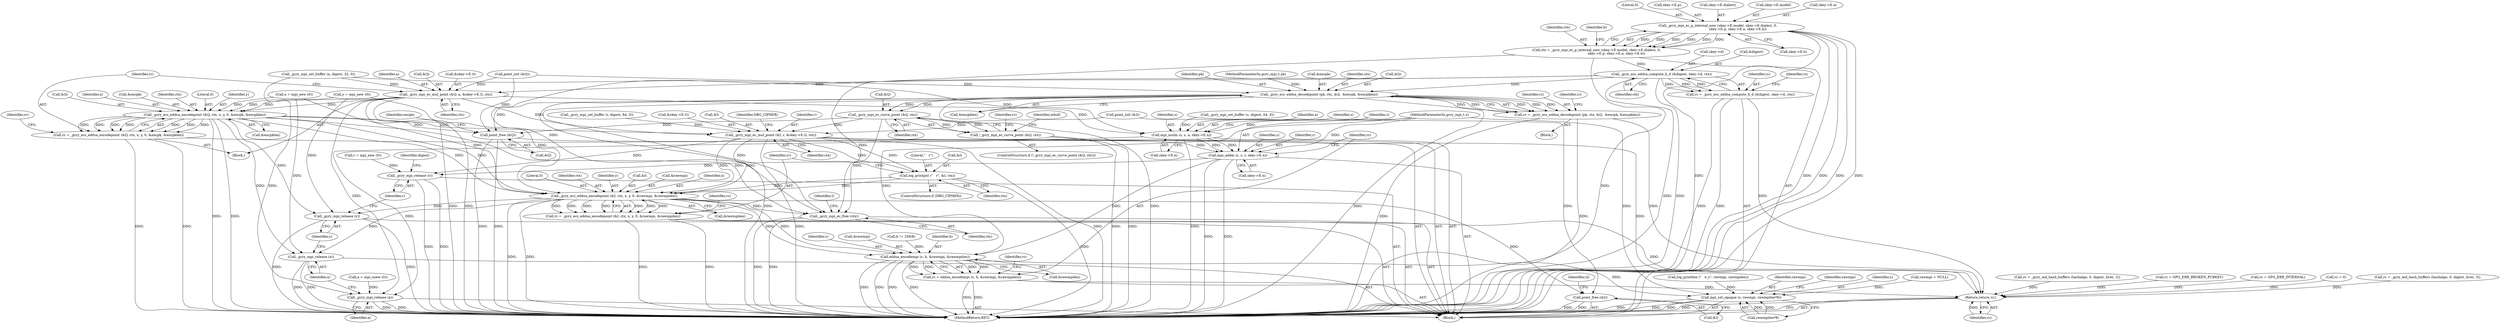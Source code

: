 digraph "0_gnupg_5a22de904a0a366ae79f03ff1e13a1232a89e26b@pointer" {
"1000184" [label="(Call,_gcry_mpi_ec_p_internal_new (skey->E.model, skey->E.dialect, 0,\n                                      skey->E.p, skey->E.a, skey->E.b))"];
"1000182" [label="(Call,ctx = _gcry_mpi_ec_p_internal_new (skey->E.model, skey->E.dialect, 0,\n                                      skey->E.p, skey->E.a, skey->E.b))"];
"1000233" [label="(Call,_gcry_ecc_eddsa_compute_h_d (&digest, skey->d, ctx))"];
"1000231" [label="(Call,rc = _gcry_ecc_eddsa_compute_h_d (&digest, skey->d, ctx))"];
"1000608" [label="(Return,return rc;)"];
"1000253" [label="(Call,_gcry_ecc_eddsa_decodepoint (pk, ctx, &Q,  &encpk, &encpklen))"];
"1000251" [label="(Call,rc = _gcry_ecc_eddsa_decodepoint (pk, ctx, &Q,  &encpk, &encpklen))"];
"1000273" [label="(Call,_gcry_mpi_ec_curve_point (&Q, ctx))"];
"1000272" [label="(Call,!_gcry_mpi_ec_curve_point (&Q, ctx))"];
"1000398" [label="(Call,_gcry_mpi_ec_mul_point (&I, r, &skey->E.G, ctx))"];
"1000411" [label="(Call,log_printpnt (\"   r\", &I, ctx))"];
"1000418" [label="(Call,_gcry_ecc_eddsa_encodepoint (&I, ctx, x, y, 0, &rawmpi, &rawmpilen))"];
"1000416" [label="(Call,rc = _gcry_ecc_eddsa_encodepoint (&I, ctx, x, y, 0, &rawmpi, &rawmpilen))"];
"1000557" [label="(Call,eddsa_encodempi (s, b, &rawmpi, &rawmpilen))"];
"1000555" [label="(Call,rc = eddsa_encodempi (s, b, &rawmpi, &rawmpilen))"];
"1000573" [label="(Call,mpi_set_opaque (s, rawmpi, rawmpilen*8))"];
"1000588" [label="(Call,_gcry_mpi_release (x))"];
"1000590" [label="(Call,_gcry_mpi_release (y))"];
"1000596" [label="(Call,_gcry_mpi_ec_free (ctx))"];
"1000598" [label="(Call,point_free (&I))"];
"1000546" [label="(Call,mpi_addm (s, s, r, skey->E.n))"];
"1000592" [label="(Call,_gcry_mpi_release (r))"];
"1000601" [label="(Call,point_free (&Q))"];
"1000284" [label="(Call,_gcry_mpi_ec_mul_point (&Q, a, &skey->E.G, ctx))"];
"1000297" [label="(Call,_gcry_ecc_eddsa_encodepoint (&Q, ctx, x, y, 0, &encpk, &encpklen))"];
"1000295" [label="(Call,rc = _gcry_ecc_eddsa_encodepoint (&Q, ctx, x, y, 0, &encpk, &encpklen))"];
"1000537" [label="(Call,mpi_mulm (s, s, a, skey->E.n))"];
"1000586" [label="(Call,_gcry_mpi_release (a))"];
"1000232" [label="(Identifier,rc)"];
"1000296" [label="(Identifier,rc)"];
"1000412" [label="(Literal,\"   r\")"];
"1000415" [label="(Identifier,ctx)"];
"1000298" [label="(Call,&Q)"];
"1000580" [label="(Identifier,rawmpi)"];
"1000582" [label="(Call,rc = 0)"];
"1000555" [label="(Call,rc = eddsa_encodempi (s, b, &rawmpi, &rawmpilen))"];
"1000252" [label="(Identifier,rc)"];
"1000548" [label="(Identifier,s)"];
"1000417" [label="(Identifier,rc)"];
"1000409" [label="(ControlStructure,if (DBG_CIPHER))"];
"1000243" [label="(Call,_gcry_mpi_set_buffer (a, digest, 32, 0))"];
"1000309" [label="(Identifier,rc)"];
"1000422" [label="(Identifier,x)"];
"1000263" [label="(Identifier,rc)"];
"1000599" [label="(Call,&I)"];
"1000163" [label="(Call,point_init (&Q))"];
"1000170" [label="(Call,x = mpi_new (0))"];
"1000195" [label="(Literal,0)"];
"1000271" [label="(ControlStructure,if (!_gcry_mpi_ec_curve_point (&Q, ctx)))"];
"1000547" [label="(Identifier,s)"];
"1000276" [label="(Identifier,ctx)"];
"1000598" [label="(Call,point_free (&I))"];
"1000591" [label="(Identifier,y)"];
"1000295" [label="(Call,rc = _gcry_ecc_eddsa_encodepoint (&Q, ctx, x, y, 0, &encpk, &encpklen))"];
"1000196" [label="(Call,skey->E.p)"];
"1000550" [label="(Call,skey->E.n)"];
"1000183" [label="(Identifier,ctx)"];
"1000284" [label="(Call,_gcry_mpi_ec_mul_point (&Q, a, &skey->E.G, ctx))"];
"1000576" [label="(Call,rawmpilen*8)"];
"1000503" [label="(Call,rc = _gcry_md_hash_buffers (hashalgo, 0, digest, hvec, 3))"];
"1000595" [label="(Identifier,digest)"];
"1000402" [label="(Call,&skey->E.G)"];
"1000574" [label="(Identifier,s)"];
"1000206" [label="(Call,skey->E.b)"];
"1000255" [label="(Identifier,ctx)"];
"1000300" [label="(Identifier,ctx)"];
"1000588" [label="(Call,_gcry_mpi_release (x))"];
"1000424" [label="(Literal,0)"];
"1000586" [label="(Call,_gcry_mpi_release (a))"];
"1000373" [label="(Call,rc = _gcry_md_hash_buffers (hashalgo, 0, digest, hvec, 2))"];
"1000539" [label="(Identifier,s)"];
"1000532" [label="(Call,_gcry_mpi_set_buffer (s, digest, 64, 0))"];
"1000260" [label="(Call,&encpklen)"];
"1000287" [label="(Identifier,a)"];
"1000251" [label="(Call,rc = _gcry_ecc_eddsa_decodepoint (pk, ctx, &Q,  &encpk, &encpklen))"];
"1000166" [label="(Call,a = mpi_snew (0))"];
"1000279" [label="(Identifier,rc)"];
"1000221" [label="(Call,b != 256/8)"];
"1000549" [label="(Identifier,r)"];
"1000273" [label="(Call,_gcry_mpi_ec_curve_point (&Q, ctx))"];
"1000608" [label="(Return,return rc;)"];
"1000537" [label="(Call,mpi_mulm (s, s, a, skey->E.n))"];
"1000115" [label="(MethodParameterIn,gcry_mpi_t s)"];
"1000562" [label="(Call,&rawmpilen)"];
"1000303" [label="(Literal,0)"];
"1000302" [label="(Identifier,y)"];
"1000565" [label="(Identifier,rc)"];
"1000236" [label="(Call,skey->d)"];
"1000421" [label="(Identifier,ctx)"];
"1000423" [label="(Identifier,y)"];
"1000408" [label="(Identifier,ctx)"];
"1000174" [label="(Call,y = mpi_new (0))"];
"1000418" [label="(Call,_gcry_ecc_eddsa_encodepoint (&I, ctx, x, y, 0, &rawmpi, &rawmpilen))"];
"1000540" [label="(Identifier,a)"];
"1000239" [label="(Identifier,ctx)"];
"1000557" [label="(Call,eddsa_encodempi (s, b, &rawmpi, &rawmpilen))"];
"1000399" [label="(Call,&I)"];
"1000589" [label="(Identifier,x)"];
"1000427" [label="(Call,&rawmpilen)"];
"1000520" [label="(Call,rawmpi = NULL)"];
"1000596" [label="(Call,_gcry_mpi_ec_free (ctx))"];
"1000250" [label="(Block,)"];
"1000297" [label="(Call,_gcry_ecc_eddsa_encodepoint (&Q, ctx, x, y, 0, &encpk, &encpklen))"];
"1000590" [label="(Call,_gcry_mpi_release (y))"];
"1000559" [label="(Identifier,b)"];
"1000285" [label="(Call,&Q)"];
"1000410" [label="(Identifier,DBG_CIPHER)"];
"1000301" [label="(Identifier,x)"];
"1000401" [label="(Identifier,r)"];
"1000558" [label="(Identifier,s)"];
"1000184" [label="(Call,_gcry_mpi_ec_p_internal_new (skey->E.model, skey->E.dialect, 0,\n                                      skey->E.p, skey->E.a, skey->E.b))"];
"1000398" [label="(Call,_gcry_mpi_ec_mul_point (&I, r, &skey->E.G, ctx))"];
"1000610" [label="(MethodReturn,RET)"];
"1000160" [label="(Call,point_init (&I))"];
"1000560" [label="(Call,&rawmpi)"];
"1000231" [label="(Call,rc = _gcry_ecc_eddsa_compute_h_d (&digest, skey->d, ctx))"];
"1000256" [label="(Call,&Q)"];
"1000254" [label="(Identifier,pk)"];
"1000569" [label="(Call,log_printhex (\"   e_s\", rawmpi, rawmpilen))"];
"1000234" [label="(Call,&digest)"];
"1000117" [label="(MethodParameterIn,gcry_mpi_t pk)"];
"1000597" [label="(Identifier,ctx)"];
"1000182" [label="(Call,ctx = _gcry_mpi_ec_p_internal_new (skey->E.model, skey->E.dialect, 0,\n                                      skey->E.p, skey->E.a, skey->E.b))"];
"1000306" [label="(Call,&encpklen)"];
"1000587" [label="(Identifier,a)"];
"1000419" [label="(Call,&I)"];
"1000118" [label="(Block,)"];
"1000430" [label="(Identifier,rc)"];
"1000601" [label="(Call,point_free (&Q))"];
"1000538" [label="(Identifier,s)"];
"1000592" [label="(Call,_gcry_mpi_release (r))"];
"1000283" [label="(Block,)"];
"1000556" [label="(Identifier,rc)"];
"1000178" [label="(Call,r = mpi_new (0))"];
"1000190" [label="(Call,skey->E.dialect)"];
"1000258" [label="(Call,&encpk)"];
"1000609" [label="(Identifier,rc)"];
"1000278" [label="(Call,rc = GPG_ERR_BROKEN_PUBKEY)"];
"1000233" [label="(Call,_gcry_ecc_eddsa_compute_h_d (&digest, skey->d, ctx))"];
"1000318" [label="(Identifier,mbuf)"];
"1000600" [label="(Identifier,I)"];
"1000411" [label="(Call,log_printpnt (\"   r\", &I, ctx))"];
"1000605" [label="(Identifier,encpk)"];
"1000416" [label="(Call,rc = _gcry_ecc_eddsa_encodepoint (&I, ctx, x, y, 0, &rawmpi, &rawmpilen))"];
"1000185" [label="(Call,skey->E.model)"];
"1000573" [label="(Call,mpi_set_opaque (s, rawmpi, rawmpilen*8))"];
"1000575" [label="(Identifier,rawmpi)"];
"1000546" [label="(Call,mpi_addm (s, s, r, skey->E.n))"];
"1000201" [label="(Call,skey->E.a)"];
"1000593" [label="(Identifier,r)"];
"1000241" [label="(Identifier,rc)"];
"1000227" [label="(Call,rc = GPG_ERR_INTERNAL)"];
"1000274" [label="(Call,&Q)"];
"1000294" [label="(Identifier,ctx)"];
"1000541" [label="(Call,skey->E.n)"];
"1000602" [label="(Call,&Q)"];
"1000288" [label="(Call,&skey->E.G)"];
"1000212" [label="(Identifier,b)"];
"1000253" [label="(Call,_gcry_ecc_eddsa_decodepoint (pk, ctx, &Q,  &encpk, &encpklen))"];
"1000413" [label="(Call,&I)"];
"1000304" [label="(Call,&encpk)"];
"1000272" [label="(Call,!_gcry_mpi_ec_curve_point (&Q, ctx))"];
"1000425" [label="(Call,&rawmpi)"];
"1000393" [label="(Call,_gcry_mpi_set_buffer (r, digest, 64, 0))"];
"1000603" [label="(Identifier,Q)"];
"1000184" -> "1000182"  [label="AST: "];
"1000184" -> "1000206"  [label="CFG: "];
"1000185" -> "1000184"  [label="AST: "];
"1000190" -> "1000184"  [label="AST: "];
"1000195" -> "1000184"  [label="AST: "];
"1000196" -> "1000184"  [label="AST: "];
"1000201" -> "1000184"  [label="AST: "];
"1000206" -> "1000184"  [label="AST: "];
"1000182" -> "1000184"  [label="CFG: "];
"1000184" -> "1000610"  [label="DDG: "];
"1000184" -> "1000610"  [label="DDG: "];
"1000184" -> "1000610"  [label="DDG: "];
"1000184" -> "1000610"  [label="DDG: "];
"1000184" -> "1000610"  [label="DDG: "];
"1000184" -> "1000182"  [label="DDG: "];
"1000184" -> "1000182"  [label="DDG: "];
"1000184" -> "1000182"  [label="DDG: "];
"1000184" -> "1000182"  [label="DDG: "];
"1000184" -> "1000182"  [label="DDG: "];
"1000184" -> "1000182"  [label="DDG: "];
"1000182" -> "1000118"  [label="AST: "];
"1000183" -> "1000182"  [label="AST: "];
"1000212" -> "1000182"  [label="CFG: "];
"1000182" -> "1000610"  [label="DDG: "];
"1000182" -> "1000233"  [label="DDG: "];
"1000182" -> "1000596"  [label="DDG: "];
"1000233" -> "1000231"  [label="AST: "];
"1000233" -> "1000239"  [label="CFG: "];
"1000234" -> "1000233"  [label="AST: "];
"1000236" -> "1000233"  [label="AST: "];
"1000239" -> "1000233"  [label="AST: "];
"1000231" -> "1000233"  [label="CFG: "];
"1000233" -> "1000610"  [label="DDG: "];
"1000233" -> "1000610"  [label="DDG: "];
"1000233" -> "1000231"  [label="DDG: "];
"1000233" -> "1000231"  [label="DDG: "];
"1000233" -> "1000231"  [label="DDG: "];
"1000233" -> "1000253"  [label="DDG: "];
"1000233" -> "1000284"  [label="DDG: "];
"1000233" -> "1000596"  [label="DDG: "];
"1000231" -> "1000118"  [label="AST: "];
"1000232" -> "1000231"  [label="AST: "];
"1000241" -> "1000231"  [label="CFG: "];
"1000231" -> "1000610"  [label="DDG: "];
"1000231" -> "1000610"  [label="DDG: "];
"1000231" -> "1000608"  [label="DDG: "];
"1000608" -> "1000118"  [label="AST: "];
"1000608" -> "1000609"  [label="CFG: "];
"1000609" -> "1000608"  [label="AST: "];
"1000610" -> "1000608"  [label="CFG: "];
"1000608" -> "1000610"  [label="DDG: "];
"1000609" -> "1000608"  [label="DDG: "];
"1000295" -> "1000608"  [label="DDG: "];
"1000582" -> "1000608"  [label="DDG: "];
"1000227" -> "1000608"  [label="DDG: "];
"1000251" -> "1000608"  [label="DDG: "];
"1000555" -> "1000608"  [label="DDG: "];
"1000416" -> "1000608"  [label="DDG: "];
"1000503" -> "1000608"  [label="DDG: "];
"1000373" -> "1000608"  [label="DDG: "];
"1000278" -> "1000608"  [label="DDG: "];
"1000253" -> "1000251"  [label="AST: "];
"1000253" -> "1000260"  [label="CFG: "];
"1000254" -> "1000253"  [label="AST: "];
"1000255" -> "1000253"  [label="AST: "];
"1000256" -> "1000253"  [label="AST: "];
"1000258" -> "1000253"  [label="AST: "];
"1000260" -> "1000253"  [label="AST: "];
"1000251" -> "1000253"  [label="CFG: "];
"1000253" -> "1000610"  [label="DDG: "];
"1000253" -> "1000610"  [label="DDG: "];
"1000253" -> "1000610"  [label="DDG: "];
"1000253" -> "1000251"  [label="DDG: "];
"1000253" -> "1000251"  [label="DDG: "];
"1000253" -> "1000251"  [label="DDG: "];
"1000253" -> "1000251"  [label="DDG: "];
"1000253" -> "1000251"  [label="DDG: "];
"1000117" -> "1000253"  [label="DDG: "];
"1000163" -> "1000253"  [label="DDG: "];
"1000253" -> "1000273"  [label="DDG: "];
"1000253" -> "1000273"  [label="DDG: "];
"1000253" -> "1000596"  [label="DDG: "];
"1000253" -> "1000601"  [label="DDG: "];
"1000251" -> "1000250"  [label="AST: "];
"1000252" -> "1000251"  [label="AST: "];
"1000263" -> "1000251"  [label="CFG: "];
"1000251" -> "1000610"  [label="DDG: "];
"1000251" -> "1000610"  [label="DDG: "];
"1000273" -> "1000272"  [label="AST: "];
"1000273" -> "1000276"  [label="CFG: "];
"1000274" -> "1000273"  [label="AST: "];
"1000276" -> "1000273"  [label="AST: "];
"1000272" -> "1000273"  [label="CFG: "];
"1000273" -> "1000272"  [label="DDG: "];
"1000273" -> "1000272"  [label="DDG: "];
"1000273" -> "1000398"  [label="DDG: "];
"1000273" -> "1000596"  [label="DDG: "];
"1000273" -> "1000601"  [label="DDG: "];
"1000272" -> "1000271"  [label="AST: "];
"1000279" -> "1000272"  [label="CFG: "];
"1000318" -> "1000272"  [label="CFG: "];
"1000272" -> "1000610"  [label="DDG: "];
"1000272" -> "1000610"  [label="DDG: "];
"1000398" -> "1000118"  [label="AST: "];
"1000398" -> "1000408"  [label="CFG: "];
"1000399" -> "1000398"  [label="AST: "];
"1000401" -> "1000398"  [label="AST: "];
"1000402" -> "1000398"  [label="AST: "];
"1000408" -> "1000398"  [label="AST: "];
"1000410" -> "1000398"  [label="CFG: "];
"1000398" -> "1000610"  [label="DDG: "];
"1000398" -> "1000610"  [label="DDG: "];
"1000160" -> "1000398"  [label="DDG: "];
"1000393" -> "1000398"  [label="DDG: "];
"1000284" -> "1000398"  [label="DDG: "];
"1000297" -> "1000398"  [label="DDG: "];
"1000398" -> "1000411"  [label="DDG: "];
"1000398" -> "1000411"  [label="DDG: "];
"1000398" -> "1000418"  [label="DDG: "];
"1000398" -> "1000418"  [label="DDG: "];
"1000398" -> "1000546"  [label="DDG: "];
"1000398" -> "1000592"  [label="DDG: "];
"1000411" -> "1000409"  [label="AST: "];
"1000411" -> "1000415"  [label="CFG: "];
"1000412" -> "1000411"  [label="AST: "];
"1000413" -> "1000411"  [label="AST: "];
"1000415" -> "1000411"  [label="AST: "];
"1000417" -> "1000411"  [label="CFG: "];
"1000411" -> "1000610"  [label="DDG: "];
"1000411" -> "1000418"  [label="DDG: "];
"1000411" -> "1000418"  [label="DDG: "];
"1000418" -> "1000416"  [label="AST: "];
"1000418" -> "1000427"  [label="CFG: "];
"1000419" -> "1000418"  [label="AST: "];
"1000421" -> "1000418"  [label="AST: "];
"1000422" -> "1000418"  [label="AST: "];
"1000423" -> "1000418"  [label="AST: "];
"1000424" -> "1000418"  [label="AST: "];
"1000425" -> "1000418"  [label="AST: "];
"1000427" -> "1000418"  [label="AST: "];
"1000416" -> "1000418"  [label="CFG: "];
"1000418" -> "1000610"  [label="DDG: "];
"1000418" -> "1000610"  [label="DDG: "];
"1000418" -> "1000416"  [label="DDG: "];
"1000418" -> "1000416"  [label="DDG: "];
"1000418" -> "1000416"  [label="DDG: "];
"1000418" -> "1000416"  [label="DDG: "];
"1000418" -> "1000416"  [label="DDG: "];
"1000418" -> "1000416"  [label="DDG: "];
"1000418" -> "1000416"  [label="DDG: "];
"1000297" -> "1000418"  [label="DDG: "];
"1000297" -> "1000418"  [label="DDG: "];
"1000170" -> "1000418"  [label="DDG: "];
"1000174" -> "1000418"  [label="DDG: "];
"1000418" -> "1000557"  [label="DDG: "];
"1000418" -> "1000557"  [label="DDG: "];
"1000418" -> "1000588"  [label="DDG: "];
"1000418" -> "1000590"  [label="DDG: "];
"1000418" -> "1000596"  [label="DDG: "];
"1000418" -> "1000598"  [label="DDG: "];
"1000416" -> "1000118"  [label="AST: "];
"1000417" -> "1000416"  [label="AST: "];
"1000430" -> "1000416"  [label="CFG: "];
"1000416" -> "1000610"  [label="DDG: "];
"1000416" -> "1000610"  [label="DDG: "];
"1000557" -> "1000555"  [label="AST: "];
"1000557" -> "1000562"  [label="CFG: "];
"1000558" -> "1000557"  [label="AST: "];
"1000559" -> "1000557"  [label="AST: "];
"1000560" -> "1000557"  [label="AST: "];
"1000562" -> "1000557"  [label="AST: "];
"1000555" -> "1000557"  [label="CFG: "];
"1000557" -> "1000610"  [label="DDG: "];
"1000557" -> "1000610"  [label="DDG: "];
"1000557" -> "1000610"  [label="DDG: "];
"1000557" -> "1000610"  [label="DDG: "];
"1000557" -> "1000555"  [label="DDG: "];
"1000557" -> "1000555"  [label="DDG: "];
"1000557" -> "1000555"  [label="DDG: "];
"1000557" -> "1000555"  [label="DDG: "];
"1000546" -> "1000557"  [label="DDG: "];
"1000115" -> "1000557"  [label="DDG: "];
"1000221" -> "1000557"  [label="DDG: "];
"1000557" -> "1000573"  [label="DDG: "];
"1000555" -> "1000118"  [label="AST: "];
"1000556" -> "1000555"  [label="AST: "];
"1000565" -> "1000555"  [label="CFG: "];
"1000555" -> "1000610"  [label="DDG: "];
"1000555" -> "1000610"  [label="DDG: "];
"1000573" -> "1000118"  [label="AST: "];
"1000573" -> "1000576"  [label="CFG: "];
"1000574" -> "1000573"  [label="AST: "];
"1000575" -> "1000573"  [label="AST: "];
"1000576" -> "1000573"  [label="AST: "];
"1000580" -> "1000573"  [label="CFG: "];
"1000573" -> "1000610"  [label="DDG: "];
"1000573" -> "1000610"  [label="DDG: "];
"1000573" -> "1000610"  [label="DDG: "];
"1000115" -> "1000573"  [label="DDG: "];
"1000569" -> "1000573"  [label="DDG: "];
"1000520" -> "1000573"  [label="DDG: "];
"1000576" -> "1000573"  [label="DDG: "];
"1000576" -> "1000573"  [label="DDG: "];
"1000588" -> "1000118"  [label="AST: "];
"1000588" -> "1000589"  [label="CFG: "];
"1000589" -> "1000588"  [label="AST: "];
"1000591" -> "1000588"  [label="CFG: "];
"1000588" -> "1000610"  [label="DDG: "];
"1000588" -> "1000610"  [label="DDG: "];
"1000297" -> "1000588"  [label="DDG: "];
"1000170" -> "1000588"  [label="DDG: "];
"1000590" -> "1000118"  [label="AST: "];
"1000590" -> "1000591"  [label="CFG: "];
"1000591" -> "1000590"  [label="AST: "];
"1000593" -> "1000590"  [label="CFG: "];
"1000590" -> "1000610"  [label="DDG: "];
"1000590" -> "1000610"  [label="DDG: "];
"1000297" -> "1000590"  [label="DDG: "];
"1000174" -> "1000590"  [label="DDG: "];
"1000596" -> "1000118"  [label="AST: "];
"1000596" -> "1000597"  [label="CFG: "];
"1000597" -> "1000596"  [label="AST: "];
"1000600" -> "1000596"  [label="CFG: "];
"1000596" -> "1000610"  [label="DDG: "];
"1000596" -> "1000610"  [label="DDG: "];
"1000297" -> "1000596"  [label="DDG: "];
"1000598" -> "1000118"  [label="AST: "];
"1000598" -> "1000599"  [label="CFG: "];
"1000599" -> "1000598"  [label="AST: "];
"1000603" -> "1000598"  [label="CFG: "];
"1000598" -> "1000610"  [label="DDG: "];
"1000598" -> "1000610"  [label="DDG: "];
"1000160" -> "1000598"  [label="DDG: "];
"1000546" -> "1000118"  [label="AST: "];
"1000546" -> "1000550"  [label="CFG: "];
"1000547" -> "1000546"  [label="AST: "];
"1000548" -> "1000546"  [label="AST: "];
"1000549" -> "1000546"  [label="AST: "];
"1000550" -> "1000546"  [label="AST: "];
"1000556" -> "1000546"  [label="CFG: "];
"1000546" -> "1000610"  [label="DDG: "];
"1000546" -> "1000610"  [label="DDG: "];
"1000537" -> "1000546"  [label="DDG: "];
"1000537" -> "1000546"  [label="DDG: "];
"1000115" -> "1000546"  [label="DDG: "];
"1000546" -> "1000592"  [label="DDG: "];
"1000592" -> "1000118"  [label="AST: "];
"1000592" -> "1000593"  [label="CFG: "];
"1000593" -> "1000592"  [label="AST: "];
"1000595" -> "1000592"  [label="CFG: "];
"1000592" -> "1000610"  [label="DDG: "];
"1000592" -> "1000610"  [label="DDG: "];
"1000178" -> "1000592"  [label="DDG: "];
"1000601" -> "1000118"  [label="AST: "];
"1000601" -> "1000602"  [label="CFG: "];
"1000602" -> "1000601"  [label="AST: "];
"1000605" -> "1000601"  [label="CFG: "];
"1000601" -> "1000610"  [label="DDG: "];
"1000601" -> "1000610"  [label="DDG: "];
"1000163" -> "1000601"  [label="DDG: "];
"1000297" -> "1000601"  [label="DDG: "];
"1000284" -> "1000283"  [label="AST: "];
"1000284" -> "1000294"  [label="CFG: "];
"1000285" -> "1000284"  [label="AST: "];
"1000287" -> "1000284"  [label="AST: "];
"1000288" -> "1000284"  [label="AST: "];
"1000294" -> "1000284"  [label="AST: "];
"1000296" -> "1000284"  [label="CFG: "];
"1000284" -> "1000610"  [label="DDG: "];
"1000284" -> "1000610"  [label="DDG: "];
"1000163" -> "1000284"  [label="DDG: "];
"1000243" -> "1000284"  [label="DDG: "];
"1000284" -> "1000297"  [label="DDG: "];
"1000284" -> "1000297"  [label="DDG: "];
"1000284" -> "1000537"  [label="DDG: "];
"1000284" -> "1000586"  [label="DDG: "];
"1000297" -> "1000295"  [label="AST: "];
"1000297" -> "1000306"  [label="CFG: "];
"1000298" -> "1000297"  [label="AST: "];
"1000300" -> "1000297"  [label="AST: "];
"1000301" -> "1000297"  [label="AST: "];
"1000302" -> "1000297"  [label="AST: "];
"1000303" -> "1000297"  [label="AST: "];
"1000304" -> "1000297"  [label="AST: "];
"1000306" -> "1000297"  [label="AST: "];
"1000295" -> "1000297"  [label="CFG: "];
"1000297" -> "1000610"  [label="DDG: "];
"1000297" -> "1000610"  [label="DDG: "];
"1000297" -> "1000295"  [label="DDG: "];
"1000297" -> "1000295"  [label="DDG: "];
"1000297" -> "1000295"  [label="DDG: "];
"1000297" -> "1000295"  [label="DDG: "];
"1000297" -> "1000295"  [label="DDG: "];
"1000297" -> "1000295"  [label="DDG: "];
"1000297" -> "1000295"  [label="DDG: "];
"1000170" -> "1000297"  [label="DDG: "];
"1000174" -> "1000297"  [label="DDG: "];
"1000295" -> "1000283"  [label="AST: "];
"1000296" -> "1000295"  [label="AST: "];
"1000309" -> "1000295"  [label="CFG: "];
"1000295" -> "1000610"  [label="DDG: "];
"1000295" -> "1000610"  [label="DDG: "];
"1000537" -> "1000118"  [label="AST: "];
"1000537" -> "1000541"  [label="CFG: "];
"1000538" -> "1000537"  [label="AST: "];
"1000539" -> "1000537"  [label="AST: "];
"1000540" -> "1000537"  [label="AST: "];
"1000541" -> "1000537"  [label="AST: "];
"1000547" -> "1000537"  [label="CFG: "];
"1000537" -> "1000610"  [label="DDG: "];
"1000532" -> "1000537"  [label="DDG: "];
"1000115" -> "1000537"  [label="DDG: "];
"1000243" -> "1000537"  [label="DDG: "];
"1000537" -> "1000586"  [label="DDG: "];
"1000586" -> "1000118"  [label="AST: "];
"1000586" -> "1000587"  [label="CFG: "];
"1000587" -> "1000586"  [label="AST: "];
"1000589" -> "1000586"  [label="CFG: "];
"1000586" -> "1000610"  [label="DDG: "];
"1000586" -> "1000610"  [label="DDG: "];
"1000166" -> "1000586"  [label="DDG: "];
"1000243" -> "1000586"  [label="DDG: "];
}
